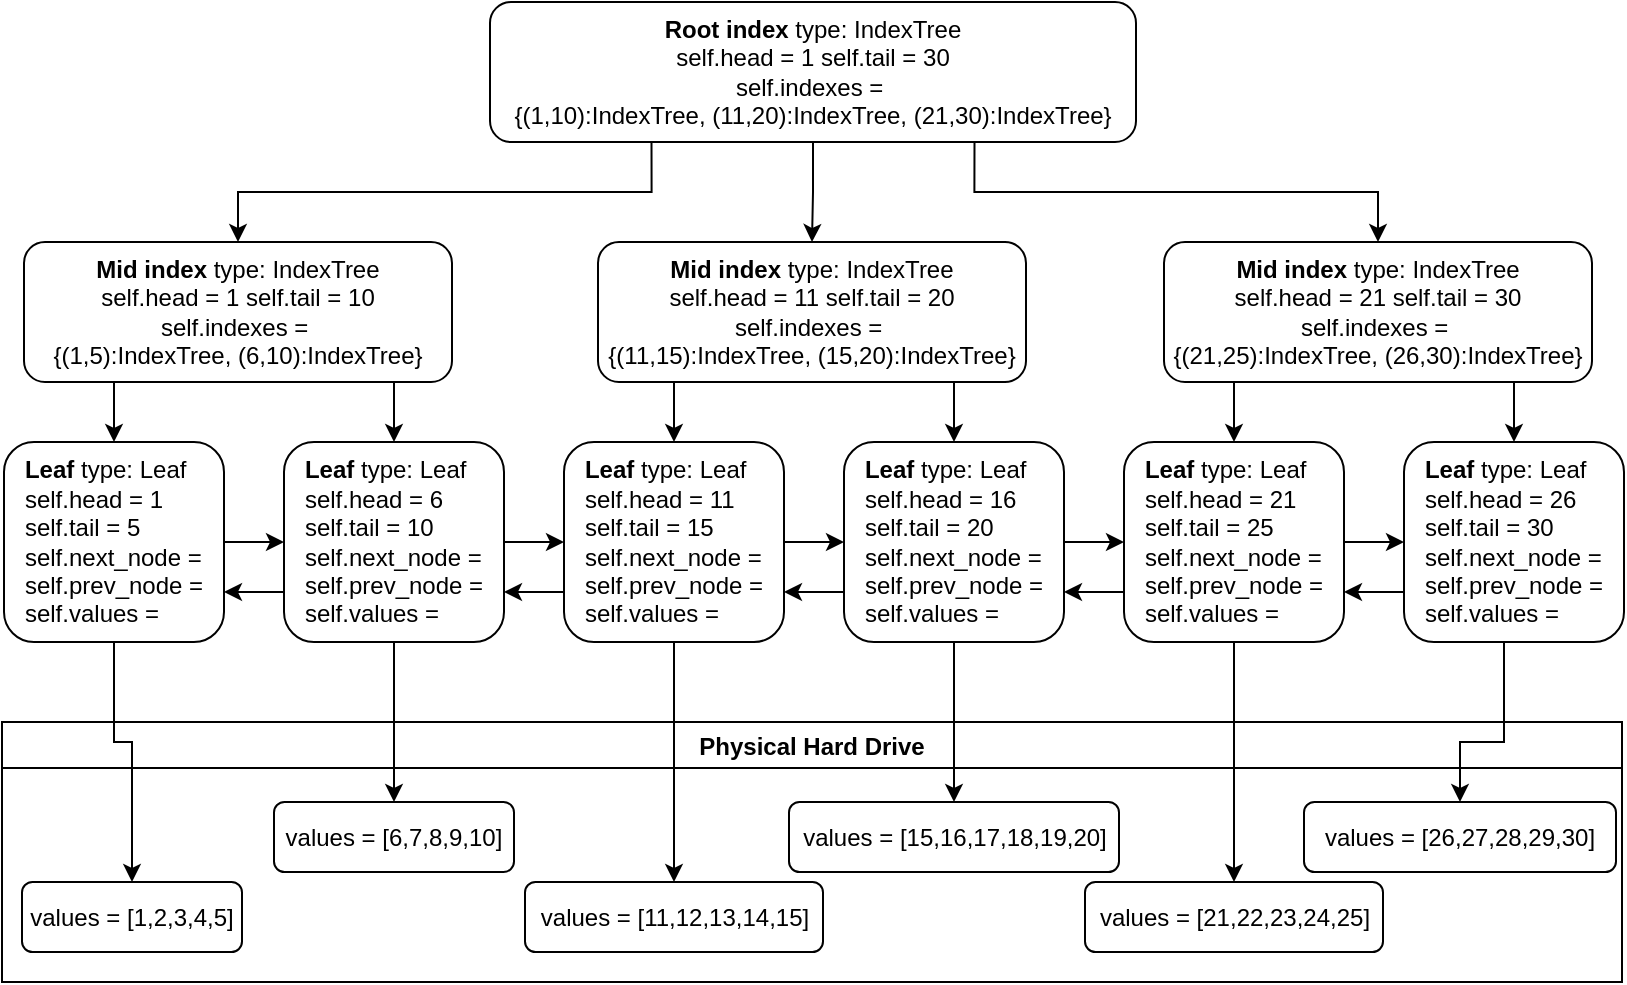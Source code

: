 <mxfile version="15.4.0" type="device"><diagram id="hQW9KTtvJVg5Vuxb6zJp" name="Strona-1"><mxGraphModel dx="1088" dy="795" grid="1" gridSize="10" guides="1" tooltips="1" connect="1" arrows="1" fold="1" page="1" pageScale="1" pageWidth="827" pageHeight="1169" math="0" shadow="0"><root><mxCell id="0"/><mxCell id="1" parent="0"/><mxCell id="K8ou97Oox14ti-HhiaXU-70" style="edgeStyle=orthogonalEdgeStyle;rounded=0;orthogonalLoop=1;jettySize=auto;html=1;exitX=0.25;exitY=1;exitDx=0;exitDy=0;entryX=0.5;entryY=0;entryDx=0;entryDy=0;" edge="1" parent="1" source="K8ou97Oox14ti-HhiaXU-1" target="K8ou97Oox14ti-HhiaXU-12"><mxGeometry relative="1" as="geometry"/></mxCell><mxCell id="K8ou97Oox14ti-HhiaXU-71" style="edgeStyle=orthogonalEdgeStyle;rounded=0;orthogonalLoop=1;jettySize=auto;html=1;exitX=0.5;exitY=1;exitDx=0;exitDy=0;entryX=0.5;entryY=0;entryDx=0;entryDy=0;" edge="1" parent="1" source="K8ou97Oox14ti-HhiaXU-1" target="K8ou97Oox14ti-HhiaXU-13"><mxGeometry relative="1" as="geometry"/></mxCell><mxCell id="K8ou97Oox14ti-HhiaXU-72" style="edgeStyle=orthogonalEdgeStyle;rounded=0;orthogonalLoop=1;jettySize=auto;html=1;exitX=0.75;exitY=1;exitDx=0;exitDy=0;" edge="1" parent="1" source="K8ou97Oox14ti-HhiaXU-1" target="K8ou97Oox14ti-HhiaXU-14"><mxGeometry relative="1" as="geometry"/></mxCell><mxCell id="K8ou97Oox14ti-HhiaXU-1" value="&lt;b&gt;Root index&lt;/b&gt; type: IndexTree&lt;br&gt;&lt;div&gt;&lt;span&gt;self.head = 1 self.tail = 30&lt;/span&gt;&lt;/div&gt;&lt;div&gt;&lt;span&gt;self.indexes =&amp;nbsp;&lt;/span&gt;&lt;/div&gt;{(1,10):IndexTree, (11,20):IndexTree, (21,30):IndexTree}" style="rounded=1;whiteSpace=wrap;html=1;align=center;" vertex="1" parent="1"><mxGeometry x="252" y="30" width="323" height="70" as="geometry"/></mxCell><mxCell id="K8ou97Oox14ti-HhiaXU-36" style="edgeStyle=orthogonalEdgeStyle;rounded=0;orthogonalLoop=1;jettySize=auto;html=1;exitX=0.25;exitY=1;exitDx=0;exitDy=0;entryX=0.5;entryY=0;entryDx=0;entryDy=0;" edge="1" parent="1" source="K8ou97Oox14ti-HhiaXU-12" target="K8ou97Oox14ti-HhiaXU-15"><mxGeometry relative="1" as="geometry"/></mxCell><mxCell id="K8ou97Oox14ti-HhiaXU-37" style="edgeStyle=orthogonalEdgeStyle;rounded=0;orthogonalLoop=1;jettySize=auto;html=1;exitX=0.75;exitY=1;exitDx=0;exitDy=0;entryX=0.5;entryY=0;entryDx=0;entryDy=0;" edge="1" parent="1" source="K8ou97Oox14ti-HhiaXU-12" target="K8ou97Oox14ti-HhiaXU-21"><mxGeometry relative="1" as="geometry"/></mxCell><mxCell id="K8ou97Oox14ti-HhiaXU-12" value="&lt;b&gt;Mid index&lt;/b&gt; type: IndexTree&lt;br&gt;&lt;div&gt;&lt;span&gt;self.head = 1 self.tail = 10&lt;/span&gt;&lt;/div&gt;&lt;div&gt;&lt;span&gt;self.indexes =&amp;nbsp;&lt;/span&gt;&lt;/div&gt;{(1,5):IndexTree, (6,10):IndexTree}" style="rounded=1;whiteSpace=wrap;html=1;align=center;" vertex="1" parent="1"><mxGeometry x="19" y="150" width="214" height="70" as="geometry"/></mxCell><mxCell id="K8ou97Oox14ti-HhiaXU-38" style="edgeStyle=orthogonalEdgeStyle;rounded=0;orthogonalLoop=1;jettySize=auto;html=1;exitX=0.25;exitY=1;exitDx=0;exitDy=0;entryX=0.5;entryY=0;entryDx=0;entryDy=0;" edge="1" parent="1" source="K8ou97Oox14ti-HhiaXU-13" target="K8ou97Oox14ti-HhiaXU-22"><mxGeometry relative="1" as="geometry"/></mxCell><mxCell id="K8ou97Oox14ti-HhiaXU-39" style="edgeStyle=orthogonalEdgeStyle;rounded=0;orthogonalLoop=1;jettySize=auto;html=1;exitX=0.75;exitY=1;exitDx=0;exitDy=0;entryX=0.5;entryY=0;entryDx=0;entryDy=0;" edge="1" parent="1" source="K8ou97Oox14ti-HhiaXU-13" target="K8ou97Oox14ti-HhiaXU-23"><mxGeometry relative="1" as="geometry"/></mxCell><mxCell id="K8ou97Oox14ti-HhiaXU-13" value="&lt;b&gt;Mid index&lt;/b&gt; type: IndexTree&lt;br&gt;&lt;div&gt;&lt;span&gt;self.head = 11 self.tail = 20&lt;/span&gt;&lt;/div&gt;&lt;div&gt;&lt;span&gt;self.indexes =&amp;nbsp;&lt;/span&gt;&lt;/div&gt;{(11,15):IndexTree, (15,20):IndexTree}" style="rounded=1;whiteSpace=wrap;html=1;align=center;" vertex="1" parent="1"><mxGeometry x="306" y="150" width="214" height="70" as="geometry"/></mxCell><mxCell id="K8ou97Oox14ti-HhiaXU-40" style="edgeStyle=orthogonalEdgeStyle;rounded=0;orthogonalLoop=1;jettySize=auto;html=1;exitX=0.25;exitY=1;exitDx=0;exitDy=0;entryX=0.5;entryY=0;entryDx=0;entryDy=0;" edge="1" parent="1" source="K8ou97Oox14ti-HhiaXU-14" target="K8ou97Oox14ti-HhiaXU-24"><mxGeometry relative="1" as="geometry"/></mxCell><mxCell id="K8ou97Oox14ti-HhiaXU-41" style="edgeStyle=orthogonalEdgeStyle;rounded=0;orthogonalLoop=1;jettySize=auto;html=1;exitX=0.75;exitY=1;exitDx=0;exitDy=0;entryX=0.5;entryY=0;entryDx=0;entryDy=0;" edge="1" parent="1" source="K8ou97Oox14ti-HhiaXU-14" target="K8ou97Oox14ti-HhiaXU-25"><mxGeometry relative="1" as="geometry"/></mxCell><mxCell id="K8ou97Oox14ti-HhiaXU-14" value="&lt;b&gt;Mid index&lt;/b&gt; type: IndexTree&lt;br&gt;&lt;div&gt;&lt;span&gt;self.head = 21 self.tail = 30&lt;/span&gt;&lt;/div&gt;&lt;div&gt;&lt;span&gt;self.indexes =&amp;nbsp;&lt;/span&gt;&lt;/div&gt;{(21,25):IndexTree, (26,30):IndexTree}" style="rounded=1;whiteSpace=wrap;html=1;align=center;" vertex="1" parent="1"><mxGeometry x="589" y="150" width="214" height="70" as="geometry"/></mxCell><mxCell id="K8ou97Oox14ti-HhiaXU-26" style="edgeStyle=orthogonalEdgeStyle;rounded=0;orthogonalLoop=1;jettySize=auto;html=1;exitX=1;exitY=0.5;exitDx=0;exitDy=0;entryX=0;entryY=0.5;entryDx=0;entryDy=0;" edge="1" parent="1" source="K8ou97Oox14ti-HhiaXU-15" target="K8ou97Oox14ti-HhiaXU-21"><mxGeometry relative="1" as="geometry"/></mxCell><mxCell id="K8ou97Oox14ti-HhiaXU-15" value="&lt;div style=&quot;text-align: left&quot;&gt;&lt;b&gt;Leaf&lt;/b&gt;&lt;span&gt; type: Leaf&lt;/span&gt;&lt;/div&gt;&lt;div style=&quot;text-align: left&quot;&gt;&lt;span&gt;self.head = 1&amp;nbsp;&lt;/span&gt;&lt;/div&gt;&lt;div style=&quot;text-align: left&quot;&gt;&lt;span&gt;self.tail = 5&lt;/span&gt;&lt;/div&gt;&lt;div style=&quot;text-align: left&quot;&gt;&lt;span&gt;self.next_node =&lt;/span&gt;&lt;/div&gt;&lt;div style=&quot;text-align: left&quot;&gt;&lt;span&gt;self.prev_node =&lt;/span&gt;&lt;/div&gt;&lt;div style=&quot;text-align: left&quot;&gt;&lt;span&gt;self.values =&lt;/span&gt;&lt;/div&gt;&lt;div&gt;&lt;/div&gt;" style="rounded=1;whiteSpace=wrap;html=1;align=center;" vertex="1" parent="1"><mxGeometry x="9" y="250" width="110" height="100" as="geometry"/></mxCell><mxCell id="K8ou97Oox14ti-HhiaXU-27" style="edgeStyle=orthogonalEdgeStyle;rounded=0;orthogonalLoop=1;jettySize=auto;html=1;exitX=1;exitY=0.5;exitDx=0;exitDy=0;entryX=0;entryY=0.5;entryDx=0;entryDy=0;" edge="1" parent="1" source="K8ou97Oox14ti-HhiaXU-21" target="K8ou97Oox14ti-HhiaXU-22"><mxGeometry relative="1" as="geometry"/></mxCell><mxCell id="K8ou97Oox14ti-HhiaXU-35" style="edgeStyle=orthogonalEdgeStyle;rounded=0;orthogonalLoop=1;jettySize=auto;html=1;exitX=0;exitY=0.75;exitDx=0;exitDy=0;entryX=1;entryY=0.75;entryDx=0;entryDy=0;" edge="1" parent="1" source="K8ou97Oox14ti-HhiaXU-21" target="K8ou97Oox14ti-HhiaXU-15"><mxGeometry relative="1" as="geometry"/></mxCell><mxCell id="K8ou97Oox14ti-HhiaXU-21" value="&lt;div style=&quot;text-align: left&quot;&gt;&lt;b&gt;Leaf&lt;/b&gt;&lt;span&gt; type: Leaf&lt;/span&gt;&lt;/div&gt;&lt;div style=&quot;text-align: left&quot;&gt;&lt;span&gt;self.head = 6&amp;nbsp;&lt;/span&gt;&lt;/div&gt;&lt;div style=&quot;text-align: left&quot;&gt;&lt;span&gt;self.tail = 10&lt;span style=&quot;white-space: pre&quot;&gt;&#9;&lt;/span&gt;&lt;/span&gt;&lt;/div&gt;&lt;div style=&quot;text-align: left&quot;&gt;&lt;span&gt;self.next_node =&lt;/span&gt;&lt;/div&gt;&lt;div style=&quot;text-align: left&quot;&gt;&lt;span&gt;self.prev_node =&lt;/span&gt;&lt;/div&gt;&lt;div style=&quot;text-align: left&quot;&gt;&lt;span&gt;self.values =&lt;/span&gt;&lt;/div&gt;&lt;div&gt;&lt;/div&gt;" style="rounded=1;whiteSpace=wrap;html=1;align=center;" vertex="1" parent="1"><mxGeometry x="149" y="250" width="110" height="100" as="geometry"/></mxCell><mxCell id="K8ou97Oox14ti-HhiaXU-28" style="edgeStyle=orthogonalEdgeStyle;rounded=0;orthogonalLoop=1;jettySize=auto;html=1;exitX=0;exitY=0.75;exitDx=0;exitDy=0;entryX=1;entryY=0.75;entryDx=0;entryDy=0;" edge="1" parent="1" source="K8ou97Oox14ti-HhiaXU-22" target="K8ou97Oox14ti-HhiaXU-21"><mxGeometry relative="1" as="geometry"/></mxCell><mxCell id="K8ou97Oox14ti-HhiaXU-29" style="edgeStyle=orthogonalEdgeStyle;rounded=0;orthogonalLoop=1;jettySize=auto;html=1;exitX=1;exitY=0.5;exitDx=0;exitDy=0;entryX=0;entryY=0.5;entryDx=0;entryDy=0;" edge="1" parent="1" source="K8ou97Oox14ti-HhiaXU-22" target="K8ou97Oox14ti-HhiaXU-23"><mxGeometry relative="1" as="geometry"/></mxCell><mxCell id="K8ou97Oox14ti-HhiaXU-22" value="&lt;div style=&quot;text-align: left&quot;&gt;&lt;b&gt;Leaf&lt;/b&gt;&lt;span&gt; type: Leaf&lt;/span&gt;&lt;/div&gt;&lt;div style=&quot;text-align: left&quot;&gt;&lt;span&gt;self.head = 11&amp;nbsp;&lt;/span&gt;&lt;/div&gt;&lt;div style=&quot;text-align: left&quot;&gt;&lt;span&gt;self.tail = 15&lt;/span&gt;&lt;/div&gt;&lt;div style=&quot;text-align: left&quot;&gt;&lt;span&gt;self.next_node =&lt;/span&gt;&lt;/div&gt;&lt;div style=&quot;text-align: left&quot;&gt;&lt;span&gt;self.prev_node =&lt;/span&gt;&lt;/div&gt;&lt;div style=&quot;text-align: left&quot;&gt;&lt;span&gt;self.values =&lt;/span&gt;&lt;/div&gt;&lt;div&gt;&lt;/div&gt;" style="rounded=1;whiteSpace=wrap;html=1;align=center;" vertex="1" parent="1"><mxGeometry x="289" y="250" width="110" height="100" as="geometry"/></mxCell><mxCell id="K8ou97Oox14ti-HhiaXU-30" style="edgeStyle=orthogonalEdgeStyle;rounded=0;orthogonalLoop=1;jettySize=auto;html=1;exitX=0;exitY=0.75;exitDx=0;exitDy=0;entryX=1;entryY=0.75;entryDx=0;entryDy=0;" edge="1" parent="1" source="K8ou97Oox14ti-HhiaXU-23" target="K8ou97Oox14ti-HhiaXU-22"><mxGeometry relative="1" as="geometry"/></mxCell><mxCell id="K8ou97Oox14ti-HhiaXU-31" style="edgeStyle=orthogonalEdgeStyle;rounded=0;orthogonalLoop=1;jettySize=auto;html=1;exitX=1;exitY=0.5;exitDx=0;exitDy=0;entryX=0;entryY=0.5;entryDx=0;entryDy=0;" edge="1" parent="1" source="K8ou97Oox14ti-HhiaXU-23" target="K8ou97Oox14ti-HhiaXU-24"><mxGeometry relative="1" as="geometry"/></mxCell><mxCell id="K8ou97Oox14ti-HhiaXU-23" value="&lt;div style=&quot;text-align: left&quot;&gt;&lt;b&gt;Leaf&lt;/b&gt;&lt;span&gt; type: Leaf&lt;/span&gt;&lt;/div&gt;&lt;div style=&quot;text-align: left&quot;&gt;&lt;span&gt;self.head = 16&amp;nbsp;&lt;/span&gt;&lt;/div&gt;&lt;div style=&quot;text-align: left&quot;&gt;&lt;span&gt;self.tail = 20&lt;/span&gt;&lt;/div&gt;&lt;div style=&quot;text-align: left&quot;&gt;&lt;span&gt;self.next_node =&lt;/span&gt;&lt;/div&gt;&lt;div style=&quot;text-align: left&quot;&gt;&lt;span&gt;self.prev_node =&lt;/span&gt;&lt;/div&gt;&lt;div style=&quot;text-align: left&quot;&gt;&lt;span&gt;self.values =&lt;/span&gt;&lt;/div&gt;&lt;div&gt;&lt;/div&gt;" style="rounded=1;whiteSpace=wrap;html=1;align=center;" vertex="1" parent="1"><mxGeometry x="429" y="250" width="110" height="100" as="geometry"/></mxCell><mxCell id="K8ou97Oox14ti-HhiaXU-32" style="edgeStyle=orthogonalEdgeStyle;rounded=0;orthogonalLoop=1;jettySize=auto;html=1;exitX=0;exitY=0.75;exitDx=0;exitDy=0;entryX=1;entryY=0.75;entryDx=0;entryDy=0;" edge="1" parent="1" source="K8ou97Oox14ti-HhiaXU-24" target="K8ou97Oox14ti-HhiaXU-23"><mxGeometry relative="1" as="geometry"/></mxCell><mxCell id="K8ou97Oox14ti-HhiaXU-33" style="edgeStyle=orthogonalEdgeStyle;rounded=0;orthogonalLoop=1;jettySize=auto;html=1;exitX=1;exitY=0.5;exitDx=0;exitDy=0;entryX=0;entryY=0.5;entryDx=0;entryDy=0;" edge="1" parent="1" source="K8ou97Oox14ti-HhiaXU-24" target="K8ou97Oox14ti-HhiaXU-25"><mxGeometry relative="1" as="geometry"/></mxCell><mxCell id="K8ou97Oox14ti-HhiaXU-24" value="&lt;div style=&quot;text-align: left&quot;&gt;&lt;b&gt;Leaf&lt;/b&gt;&lt;span&gt; type: Leaf&lt;/span&gt;&lt;/div&gt;&lt;div style=&quot;text-align: left&quot;&gt;&lt;span&gt;self.head = 21&amp;nbsp;&lt;/span&gt;&lt;/div&gt;&lt;div style=&quot;text-align: left&quot;&gt;&lt;span&gt;self.tail = 25&lt;/span&gt;&lt;/div&gt;&lt;div style=&quot;text-align: left&quot;&gt;&lt;span&gt;self.next_node =&lt;/span&gt;&lt;/div&gt;&lt;div style=&quot;text-align: left&quot;&gt;&lt;span&gt;self.prev_node =&lt;/span&gt;&lt;/div&gt;&lt;div style=&quot;text-align: left&quot;&gt;&lt;span&gt;self.values =&lt;/span&gt;&lt;/div&gt;&lt;div&gt;&lt;/div&gt;" style="rounded=1;whiteSpace=wrap;html=1;align=center;" vertex="1" parent="1"><mxGeometry x="569" y="250" width="110" height="100" as="geometry"/></mxCell><mxCell id="K8ou97Oox14ti-HhiaXU-34" style="edgeStyle=orthogonalEdgeStyle;rounded=0;orthogonalLoop=1;jettySize=auto;html=1;exitX=0;exitY=0.75;exitDx=0;exitDy=0;entryX=1;entryY=0.75;entryDx=0;entryDy=0;" edge="1" parent="1" source="K8ou97Oox14ti-HhiaXU-25" target="K8ou97Oox14ti-HhiaXU-24"><mxGeometry relative="1" as="geometry"/></mxCell><mxCell id="K8ou97Oox14ti-HhiaXU-25" value="&lt;div style=&quot;text-align: left&quot;&gt;&lt;b&gt;Leaf&lt;/b&gt;&lt;span&gt; type: Leaf&lt;/span&gt;&lt;/div&gt;&lt;div style=&quot;text-align: left&quot;&gt;&lt;span&gt;self.head = 26&amp;nbsp;&lt;/span&gt;&lt;/div&gt;&lt;div style=&quot;text-align: left&quot;&gt;&lt;span&gt;self.tail = 30&lt;/span&gt;&lt;/div&gt;&lt;div style=&quot;text-align: left&quot;&gt;&lt;span&gt;self.next_node =&lt;/span&gt;&lt;/div&gt;&lt;div style=&quot;text-align: left&quot;&gt;&lt;span&gt;self.prev_node =&lt;/span&gt;&lt;/div&gt;&lt;div style=&quot;text-align: left&quot;&gt;&lt;span&gt;self.values =&lt;/span&gt;&lt;/div&gt;&lt;div&gt;&lt;/div&gt;" style="rounded=1;whiteSpace=wrap;html=1;align=center;" vertex="1" parent="1"><mxGeometry x="709" y="250" width="110" height="100" as="geometry"/></mxCell><mxCell id="K8ou97Oox14ti-HhiaXU-49" value="Physical Hard Drive" style="swimlane;" vertex="1" parent="1"><mxGeometry x="8" y="390" width="810" height="130" as="geometry"/></mxCell><mxCell id="K8ou97Oox14ti-HhiaXU-50" value="values = [1,2,3,4,5]" style="rounded=1;whiteSpace=wrap;html=1;" vertex="1" parent="K8ou97Oox14ti-HhiaXU-49"><mxGeometry x="10" y="80" width="110" height="35" as="geometry"/></mxCell><mxCell id="K8ou97Oox14ti-HhiaXU-52" value="values = [6,7,8,9,10]" style="rounded=1;whiteSpace=wrap;html=1;" vertex="1" parent="K8ou97Oox14ti-HhiaXU-49"><mxGeometry x="136" y="40" width="120" height="35" as="geometry"/></mxCell><mxCell id="K8ou97Oox14ti-HhiaXU-53" value="values = [26,27,28,29,30]" style="rounded=1;whiteSpace=wrap;html=1;" vertex="1" parent="K8ou97Oox14ti-HhiaXU-49"><mxGeometry x="651" y="40" width="156" height="35" as="geometry"/></mxCell><mxCell id="K8ou97Oox14ti-HhiaXU-58" value="values = [11,12,13,14,15]" style="rounded=1;whiteSpace=wrap;html=1;" vertex="1" parent="K8ou97Oox14ti-HhiaXU-49"><mxGeometry x="261.5" y="80" width="149" height="35" as="geometry"/></mxCell><mxCell id="K8ou97Oox14ti-HhiaXU-59" value="values = [15,16,17,18,19,20]" style="rounded=1;whiteSpace=wrap;html=1;" vertex="1" parent="K8ou97Oox14ti-HhiaXU-49"><mxGeometry x="393.5" y="40" width="165" height="35" as="geometry"/></mxCell><mxCell id="K8ou97Oox14ti-HhiaXU-60" value="values = [21,22,23,24,25]" style="rounded=1;whiteSpace=wrap;html=1;" vertex="1" parent="K8ou97Oox14ti-HhiaXU-49"><mxGeometry x="541.5" y="80" width="149" height="35" as="geometry"/></mxCell><mxCell id="K8ou97Oox14ti-HhiaXU-66" style="edgeStyle=orthogonalEdgeStyle;rounded=0;orthogonalLoop=1;jettySize=auto;html=1;exitX=0.5;exitY=1;exitDx=0;exitDy=0;" edge="1" parent="1" source="K8ou97Oox14ti-HhiaXU-25" target="K8ou97Oox14ti-HhiaXU-53"><mxGeometry relative="1" as="geometry"><Array as="points"><mxPoint x="759" y="350"/><mxPoint x="759" y="400"/><mxPoint x="737" y="400"/></Array></mxGeometry></mxCell><mxCell id="K8ou97Oox14ti-HhiaXU-61" style="edgeStyle=orthogonalEdgeStyle;rounded=0;orthogonalLoop=1;jettySize=auto;html=1;exitX=0.5;exitY=1;exitDx=0;exitDy=0;entryX=0.5;entryY=0;entryDx=0;entryDy=0;" edge="1" parent="1" source="K8ou97Oox14ti-HhiaXU-15" target="K8ou97Oox14ti-HhiaXU-50"><mxGeometry relative="1" as="geometry"><Array as="points"><mxPoint x="64" y="400"/><mxPoint x="73" y="400"/></Array></mxGeometry></mxCell><mxCell id="K8ou97Oox14ti-HhiaXU-62" style="edgeStyle=orthogonalEdgeStyle;rounded=0;orthogonalLoop=1;jettySize=auto;html=1;exitX=0.5;exitY=1;exitDx=0;exitDy=0;entryX=0.5;entryY=0;entryDx=0;entryDy=0;" edge="1" parent="1" source="K8ou97Oox14ti-HhiaXU-21" target="K8ou97Oox14ti-HhiaXU-52"><mxGeometry relative="1" as="geometry"/></mxCell><mxCell id="K8ou97Oox14ti-HhiaXU-63" style="edgeStyle=orthogonalEdgeStyle;rounded=0;orthogonalLoop=1;jettySize=auto;html=1;exitX=0.5;exitY=1;exitDx=0;exitDy=0;entryX=0.5;entryY=0;entryDx=0;entryDy=0;" edge="1" parent="1" source="K8ou97Oox14ti-HhiaXU-22" target="K8ou97Oox14ti-HhiaXU-58"><mxGeometry relative="1" as="geometry"/></mxCell><mxCell id="K8ou97Oox14ti-HhiaXU-64" style="edgeStyle=orthogonalEdgeStyle;rounded=0;orthogonalLoop=1;jettySize=auto;html=1;exitX=0.5;exitY=1;exitDx=0;exitDy=0;entryX=0.5;entryY=0;entryDx=0;entryDy=0;" edge="1" parent="1" source="K8ou97Oox14ti-HhiaXU-23" target="K8ou97Oox14ti-HhiaXU-59"><mxGeometry relative="1" as="geometry"/></mxCell><mxCell id="K8ou97Oox14ti-HhiaXU-65" style="edgeStyle=orthogonalEdgeStyle;rounded=0;orthogonalLoop=1;jettySize=auto;html=1;exitX=0.5;exitY=1;exitDx=0;exitDy=0;entryX=0.5;entryY=0;entryDx=0;entryDy=0;" edge="1" parent="1" source="K8ou97Oox14ti-HhiaXU-24" target="K8ou97Oox14ti-HhiaXU-60"><mxGeometry relative="1" as="geometry"/></mxCell></root></mxGraphModel></diagram></mxfile>